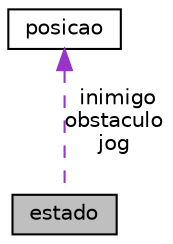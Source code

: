 digraph "estado"
{
  edge [fontname="Helvetica",fontsize="10",labelfontname="Helvetica",labelfontsize="10"];
  node [fontname="Helvetica",fontsize="10",shape=record];
  Node1 [label="estado",height=0.2,width=0.4,color="black", fillcolor="grey75", style="filled", fontcolor="black"];
  Node2 -> Node1 [dir="back",color="darkorchid3",fontsize="10",style="dashed",label=" inimigo\nobstaculo\njog" ,fontname="Helvetica"];
  Node2 [label="posicao",height=0.2,width=0.4,color="black", fillcolor="white", style="filled",URL="$structposicao.html",tooltip="Estrutura que armazena uma posição. "];
}
